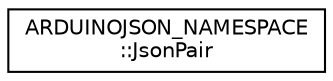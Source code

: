 digraph "Graphical Class Hierarchy"
{
 // LATEX_PDF_SIZE
  edge [fontname="Helvetica",fontsize="10",labelfontname="Helvetica",labelfontsize="10"];
  node [fontname="Helvetica",fontsize="10",shape=record];
  rankdir="LR";
  Node0 [label="ARDUINOJSON_NAMESPACE\l::JsonPair",height=0.2,width=0.4,color="black", fillcolor="white", style="filled",URL="$classARDUINOJSON__NAMESPACE_1_1JsonPair.html",tooltip=" "];
}
